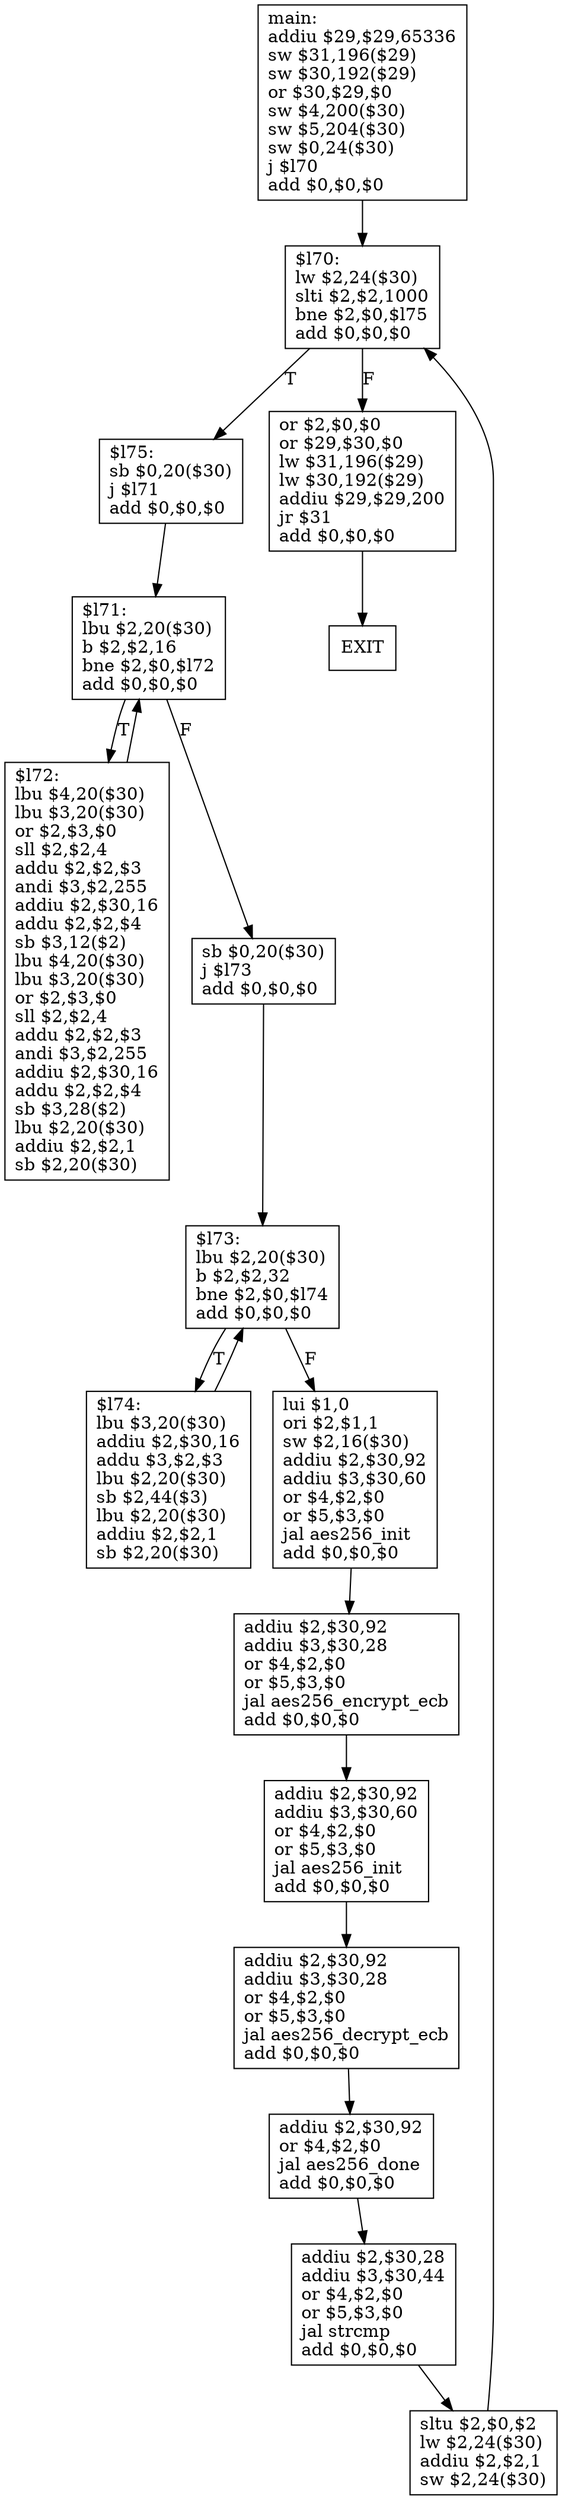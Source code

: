 digraph G1 {
node [shape = box];
BB0 [label = "main:\laddiu $29,$29,65336\lsw $31,196($29)\lsw $30,192($29)\lor $30,$29,$0\lsw $4,200($30)\lsw $5,204($30)\lsw $0,24($30)\lj $l70\ladd $0,$0,$0\l"] ;
BB0 -> BB14 [style = filled, label = ""];
BB14 [label = "$l70:\llw $2,24($30)\lslti $2,$2,1000\lbne $2,$0,$l75\ladd $0,$0,$0\l"] ;
BB14 -> BB1 [style = filled, label = "T"];
BB14 -> BB15[style = filled, label = "F"];
BB1 [label = "$l75:\lsb $0,20($30)\lj $l71\ladd $0,$0,$0\l"] ;
BB1 -> BB3 [style = filled, label = ""];
BB3 [label = "$l71:\llbu $2,20($30)\lb $2,$2,16\lbne $2,$0,$l72\ladd $0,$0,$0\l"] ;
BB3 -> BB2 [style = filled, label = "T"];
BB3 -> BB4[style = filled, label = "F"];
BB2 [label = "$l72:\llbu $4,20($30)\llbu $3,20($30)\lor $2,$3,$0\lsll $2,$2,4\laddu $2,$2,$3\landi $3,$2,255\laddiu $2,$30,16\laddu $2,$2,$4\lsb $3,12($2)\llbu $4,20($30)\llbu $3,20($30)\lor $2,$3,$0\lsll $2,$2,4\laddu $2,$2,$3\landi $3,$2,255\laddiu $2,$30,16\laddu $2,$2,$4\lsb $3,28($2)\llbu $2,20($30)\laddiu $2,$2,1\lsb $2,20($30)\l"] ;
BB2 -> BB3 [style = filled, label = ""];
BB4 [label = "sb $0,20($30)\lj $l73\ladd $0,$0,$0\l"] ;
BB4 -> BB6 [style = filled, label = ""];
BB6 [label = "$l73:\llbu $2,20($30)\lb $2,$2,32\lbne $2,$0,$l74\ladd $0,$0,$0\l"] ;
BB6 -> BB5 [style = filled, label = "T"];
BB6 -> BB7[style = filled, label = "F"];
BB5 [label = "$l74:\llbu $3,20($30)\laddiu $2,$30,16\laddu $3,$2,$3\llbu $2,20($30)\lsb $2,44($3)\llbu $2,20($30)\laddiu $2,$2,1\lsb $2,20($30)\l"] ;
BB5 -> BB6 [style = filled, label = ""];
BB7 [label = "lui $1,0\lori $2,$1,1\lsw $2,16($30)\laddiu $2,$30,92\laddiu $3,$30,60\lor $4,$2,$0\lor $5,$3,$0\ljal aes256_init\ladd $0,$0,$0\l"] ;
BB7 -> BB8 [style = filled, label = ""];
BB8 [label = "addiu $2,$30,92\laddiu $3,$30,28\lor $4,$2,$0\lor $5,$3,$0\ljal aes256_encrypt_ecb\ladd $0,$0,$0\l"] ;
BB8 -> BB9 [style = filled, label = ""];
BB9 [label = "addiu $2,$30,92\laddiu $3,$30,60\lor $4,$2,$0\lor $5,$3,$0\ljal aes256_init\ladd $0,$0,$0\l"] ;
BB9 -> BB10 [style = filled, label = ""];
BB10 [label = "addiu $2,$30,92\laddiu $3,$30,28\lor $4,$2,$0\lor $5,$3,$0\ljal aes256_decrypt_ecb\ladd $0,$0,$0\l"] ;
BB10 -> BB11 [style = filled, label = ""];
BB11 [label = "addiu $2,$30,92\lor $4,$2,$0\ljal aes256_done\ladd $0,$0,$0\l"] ;
BB11 -> BB12 [style = filled, label = ""];
BB12 [label = "addiu $2,$30,28\laddiu $3,$30,44\lor $4,$2,$0\lor $5,$3,$0\ljal strcmp\ladd $0,$0,$0\l"] ;
BB12 -> BB13 [style = filled, label = ""];
BB13 [label = "sltu $2,$0,$2\llw $2,24($30)\laddiu $2,$2,1\lsw $2,24($30)\l"] ;
BB13 -> BB14 [style = filled, label = ""];
BB15 [label = "or $2,$0,$0\lor $29,$30,$0\llw $31,196($29)\llw $30,192($29)\laddiu $29,$29,200\ljr $31\ladd $0,$0,$0\l"] ;
BB15 -> EXIT  [style = filled, label = ""];
}
